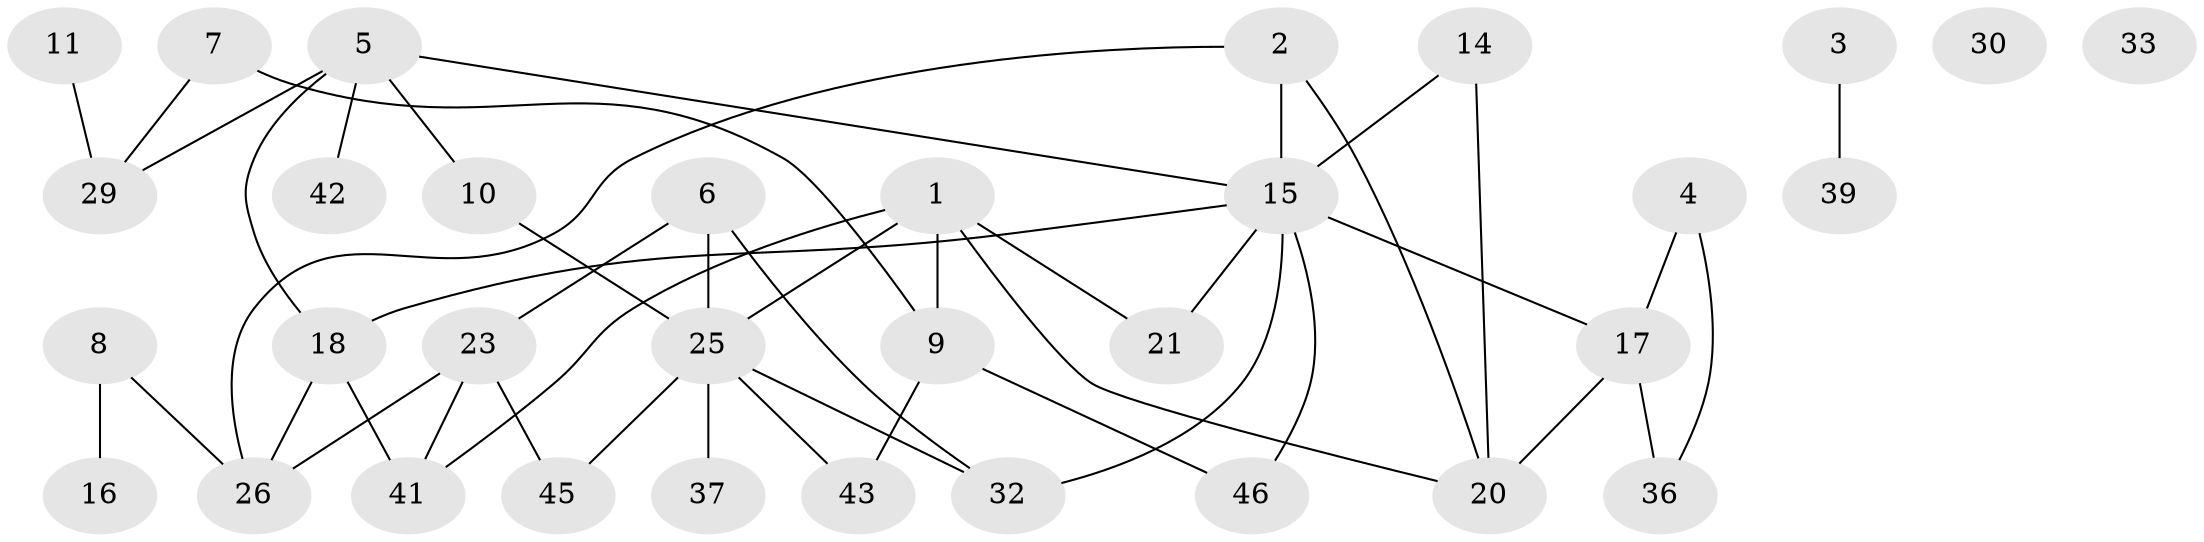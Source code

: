 // Generated by graph-tools (version 1.1) at 2025/23/03/03/25 07:23:26]
// undirected, 33 vertices, 45 edges
graph export_dot {
graph [start="1"]
  node [color=gray90,style=filled];
  1 [super="+31"];
  2 [super="+28"];
  3 [super="+52"];
  4;
  5 [super="+38"];
  6 [super="+19"];
  7 [super="+12"];
  8;
  9 [super="+13"];
  10 [super="+40"];
  11;
  14 [super="+35"];
  15 [super="+44"];
  16 [super="+27"];
  17 [super="+50"];
  18 [super="+22"];
  20 [super="+49"];
  21;
  23 [super="+24"];
  25 [super="+34"];
  26 [super="+48"];
  29;
  30;
  32;
  33;
  36 [super="+51"];
  37 [super="+47"];
  39;
  41;
  42;
  43;
  45;
  46;
  1 -- 20;
  1 -- 21;
  1 -- 41;
  1 -- 25;
  1 -- 9;
  2 -- 15;
  2 -- 20;
  2 -- 26;
  3 -- 39;
  4 -- 36;
  4 -- 17;
  5 -- 29;
  5 -- 15;
  5 -- 18;
  5 -- 42;
  5 -- 10;
  6 -- 23;
  6 -- 25;
  6 -- 32;
  7 -- 29;
  7 -- 9;
  8 -- 16;
  8 -- 26;
  9 -- 43;
  9 -- 46;
  10 -- 25;
  11 -- 29;
  14 -- 15;
  14 -- 20;
  15 -- 21;
  15 -- 32;
  15 -- 46;
  15 -- 18;
  15 -- 17;
  17 -- 20;
  17 -- 36;
  18 -- 41;
  18 -- 26;
  23 -- 26;
  23 -- 41;
  23 -- 45;
  25 -- 37 [weight=2];
  25 -- 32;
  25 -- 43;
  25 -- 45;
}

